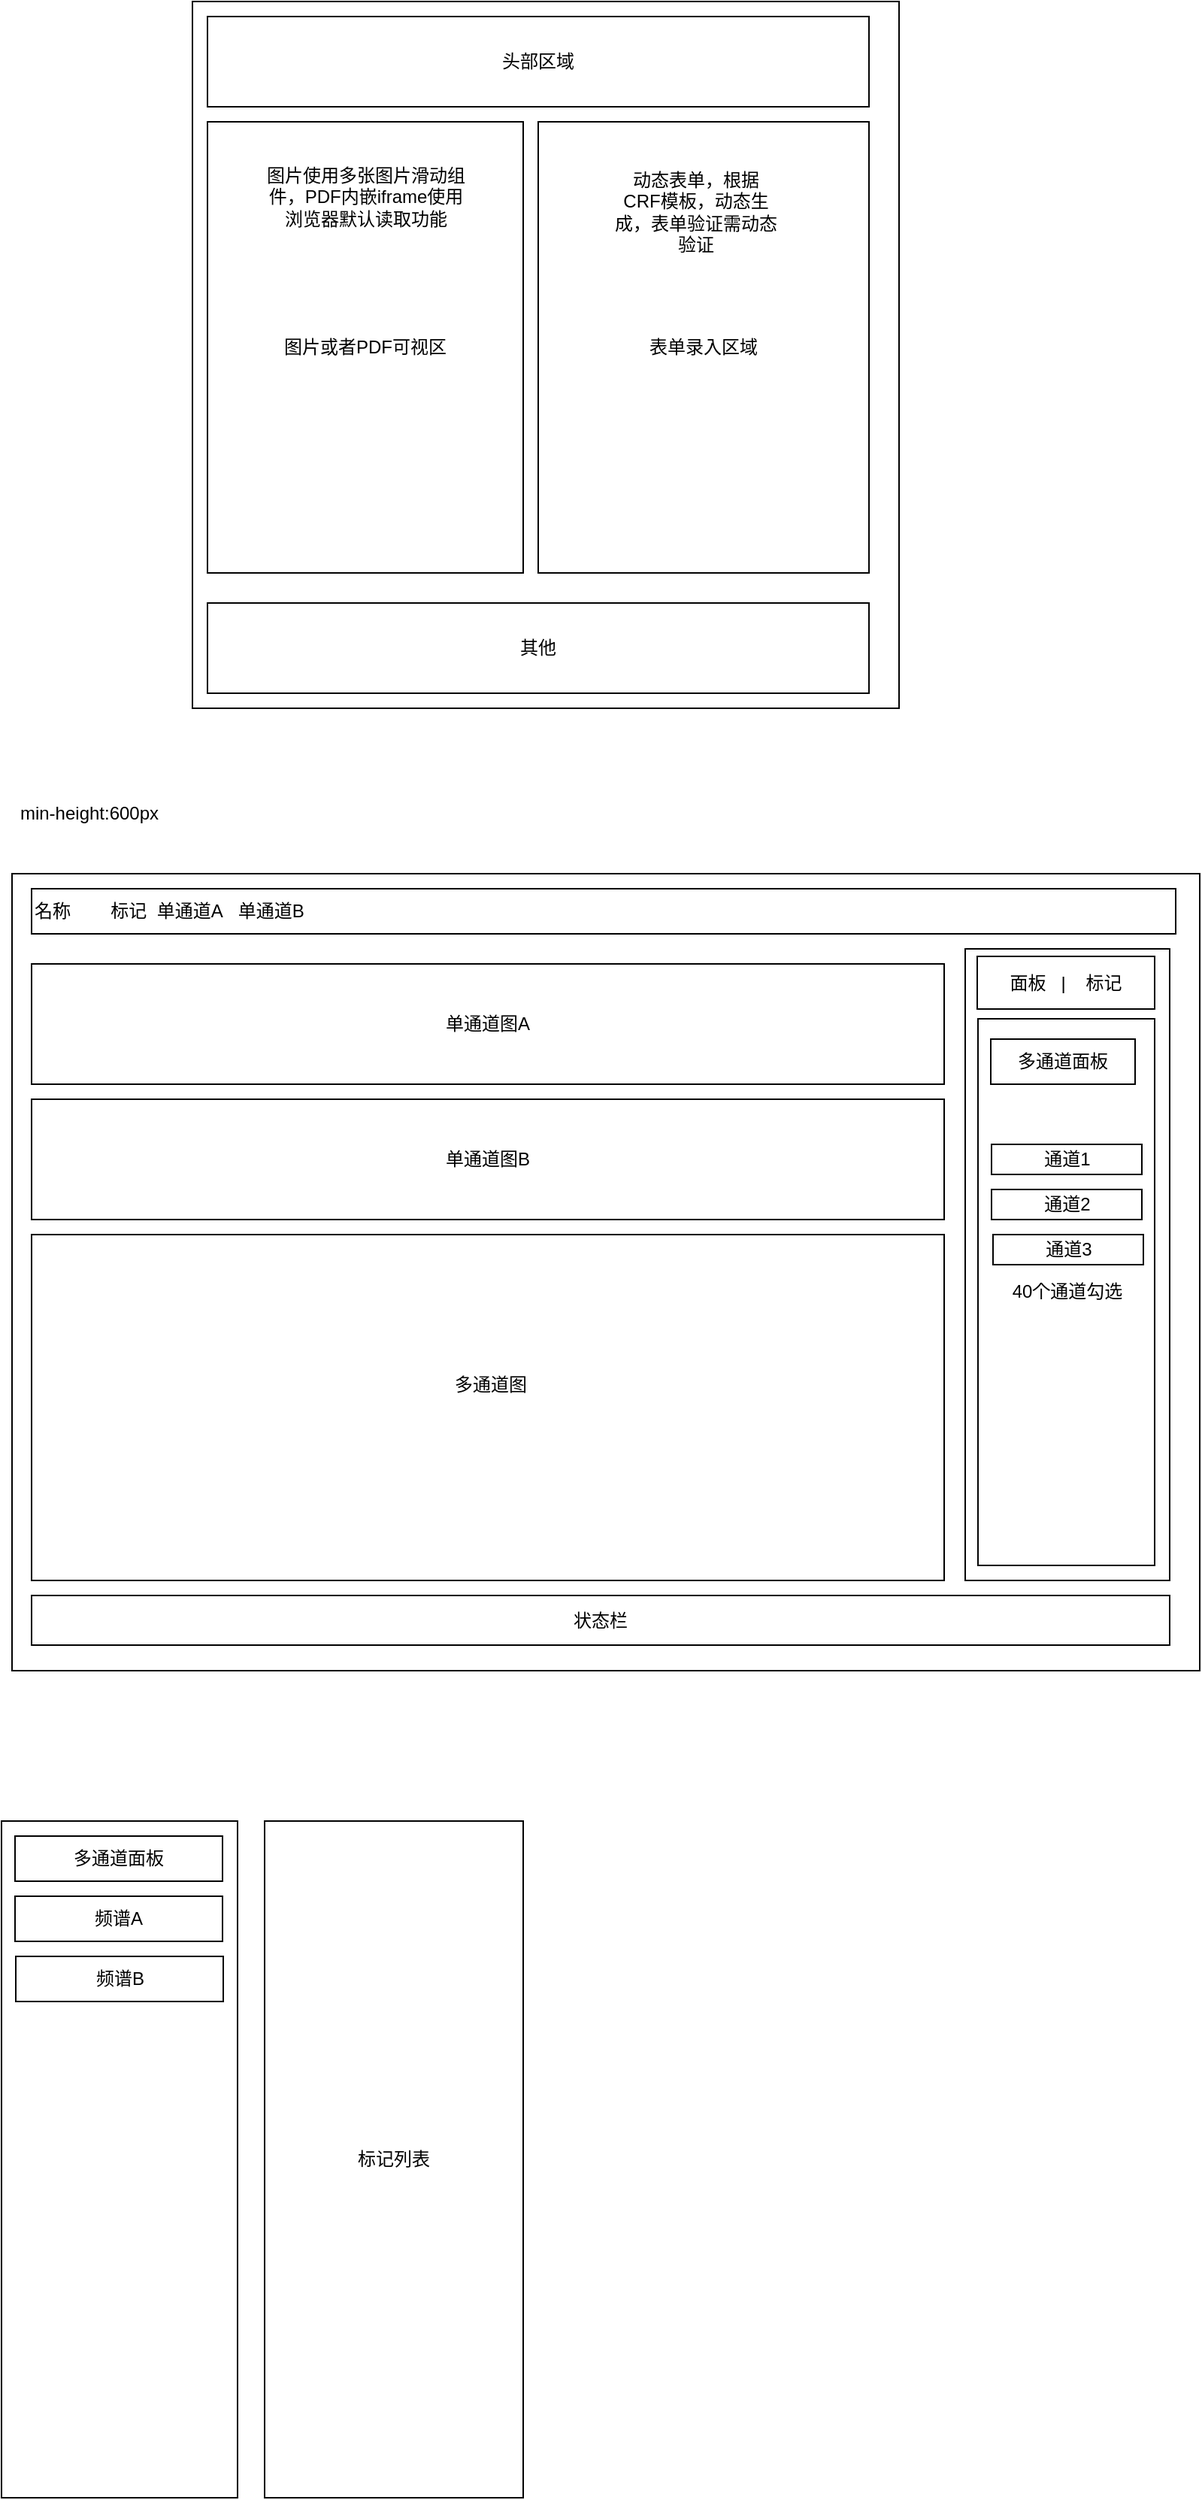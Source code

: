 <mxfile version="16.2.2" type="github">
  <diagram id="HXQpI8AFAVGygzaY-uvE" name="Page-1">
    <mxGraphModel dx="1422" dy="762" grid="1" gridSize="10" guides="1" tooltips="1" connect="1" arrows="1" fold="1" page="1" pageScale="1" pageWidth="827" pageHeight="1169" math="0" shadow="0">
      <root>
        <mxCell id="0" />
        <mxCell id="1" parent="0" />
        <mxCell id="dEXukqFfbBN_6zC94aLe-1" value="" style="whiteSpace=wrap;html=1;aspect=fixed;" parent="1" vertex="1">
          <mxGeometry x="140" y="10" width="470" height="470" as="geometry" />
        </mxCell>
        <mxCell id="dEXukqFfbBN_6zC94aLe-2" value="图片或者PDF可视区" style="rounded=0;whiteSpace=wrap;html=1;" parent="1" vertex="1">
          <mxGeometry x="150" y="90" width="210" height="300" as="geometry" />
        </mxCell>
        <mxCell id="dEXukqFfbBN_6zC94aLe-3" value="表单录入区域" style="rounded=0;whiteSpace=wrap;html=1;" parent="1" vertex="1">
          <mxGeometry x="370" y="90" width="220" height="300" as="geometry" />
        </mxCell>
        <mxCell id="dEXukqFfbBN_6zC94aLe-4" value="头部区域" style="rounded=0;whiteSpace=wrap;html=1;" parent="1" vertex="1">
          <mxGeometry x="150" y="20" width="440" height="60" as="geometry" />
        </mxCell>
        <mxCell id="dEXukqFfbBN_6zC94aLe-5" value="其他" style="rounded=0;whiteSpace=wrap;html=1;" parent="1" vertex="1">
          <mxGeometry x="150" y="410" width="440" height="60" as="geometry" />
        </mxCell>
        <mxCell id="dEXukqFfbBN_6zC94aLe-6" value="图片使用多张图片滑动组件，PDF内嵌iframe使用浏览器默认读取功能" style="text;html=1;strokeColor=none;fillColor=none;align=center;verticalAlign=middle;whiteSpace=wrap;rounded=0;" parent="1" vertex="1">
          <mxGeometry x="184.5" y="110" width="141" height="60" as="geometry" />
        </mxCell>
        <mxCell id="dEXukqFfbBN_6zC94aLe-7" value="动态表单，根据CRF模板，动态生成，表单验证需动态验证" style="text;html=1;strokeColor=none;fillColor=none;align=center;verticalAlign=middle;whiteSpace=wrap;rounded=0;" parent="1" vertex="1">
          <mxGeometry x="420" y="120" width="110" height="60" as="geometry" />
        </mxCell>
        <mxCell id="dEXukqFfbBN_6zC94aLe-10" value="" style="rounded=0;whiteSpace=wrap;html=1;" parent="1" vertex="1">
          <mxGeometry x="20" y="590" width="790" height="530" as="geometry" />
        </mxCell>
        <mxCell id="dEXukqFfbBN_6zC94aLe-11" value="" style="rounded=0;whiteSpace=wrap;html=1;" parent="1" vertex="1">
          <mxGeometry x="33" y="830" width="607" height="230" as="geometry" />
        </mxCell>
        <mxCell id="dEXukqFfbBN_6zC94aLe-12" value="多通道图" style="text;html=1;strokeColor=none;fillColor=none;align=center;verticalAlign=middle;whiteSpace=wrap;rounded=0;" parent="1" vertex="1">
          <mxGeometry x="250" y="920" width="177" height="20" as="geometry" />
        </mxCell>
        <mxCell id="dEXukqFfbBN_6zC94aLe-15" value="单通道图A" style="rounded=0;whiteSpace=wrap;html=1;" parent="1" vertex="1">
          <mxGeometry x="33" y="650" width="607" height="80" as="geometry" />
        </mxCell>
        <mxCell id="dEXukqFfbBN_6zC94aLe-21" value="名称&amp;nbsp; &amp;nbsp; &amp;nbsp; &amp;nbsp; 标记&amp;nbsp; 单通道A&amp;nbsp; &amp;nbsp;单通道B&amp;nbsp;&amp;nbsp;" style="rounded=0;whiteSpace=wrap;html=1;align=left;" parent="1" vertex="1">
          <mxGeometry x="33" y="600" width="761" height="30" as="geometry" />
        </mxCell>
        <mxCell id="VoeNjybom4H6XY1b6rgb-1" value="状态栏" style="rounded=0;whiteSpace=wrap;html=1;" vertex="1" parent="1">
          <mxGeometry x="33" y="1070" width="757" height="33" as="geometry" />
        </mxCell>
        <mxCell id="VoeNjybom4H6XY1b6rgb-2" value="" style="rounded=0;whiteSpace=wrap;html=1;" vertex="1" parent="1">
          <mxGeometry x="654" y="640" width="136" height="420" as="geometry" />
        </mxCell>
        <mxCell id="VoeNjybom4H6XY1b6rgb-3" value="min-height:600px" style="text;html=1;strokeColor=none;fillColor=none;align=center;verticalAlign=middle;whiteSpace=wrap;rounded=0;" vertex="1" parent="1">
          <mxGeometry x="13" y="530" width="117" height="40" as="geometry" />
        </mxCell>
        <mxCell id="VoeNjybom4H6XY1b6rgb-5" value="面板&amp;nbsp; &amp;nbsp;|&amp;nbsp; &amp;nbsp; 标记" style="rounded=0;whiteSpace=wrap;html=1;" vertex="1" parent="1">
          <mxGeometry x="662" y="645" width="118" height="35" as="geometry" />
        </mxCell>
        <mxCell id="VoeNjybom4H6XY1b6rgb-6" value="40个通道勾选" style="rounded=0;whiteSpace=wrap;html=1;" vertex="1" parent="1">
          <mxGeometry x="662.5" y="686.5" width="117.5" height="363.5" as="geometry" />
        </mxCell>
        <mxCell id="VoeNjybom4H6XY1b6rgb-8" value="" style="rounded=0;whiteSpace=wrap;html=1;" vertex="1" parent="1">
          <mxGeometry x="13" y="1220" width="157" height="450" as="geometry" />
        </mxCell>
        <mxCell id="VoeNjybom4H6XY1b6rgb-9" value="多通道面板" style="rounded=0;whiteSpace=wrap;html=1;" vertex="1" parent="1">
          <mxGeometry x="22" y="1230" width="138" height="30" as="geometry" />
        </mxCell>
        <mxCell id="VoeNjybom4H6XY1b6rgb-10" value="频谱A" style="rounded=0;whiteSpace=wrap;html=1;" vertex="1" parent="1">
          <mxGeometry x="22" y="1270" width="138" height="30" as="geometry" />
        </mxCell>
        <mxCell id="VoeNjybom4H6XY1b6rgb-11" value="频谱B" style="rounded=0;whiteSpace=wrap;html=1;" vertex="1" parent="1">
          <mxGeometry x="22.5" y="1310" width="138" height="30" as="geometry" />
        </mxCell>
        <mxCell id="VoeNjybom4H6XY1b6rgb-12" value="标记列表" style="rounded=0;whiteSpace=wrap;html=1;" vertex="1" parent="1">
          <mxGeometry x="188" y="1220" width="172" height="450" as="geometry" />
        </mxCell>
        <mxCell id="VoeNjybom4H6XY1b6rgb-13" value="单通道图B" style="rounded=0;whiteSpace=wrap;html=1;" vertex="1" parent="1">
          <mxGeometry x="33" y="740" width="607" height="80" as="geometry" />
        </mxCell>
        <mxCell id="VoeNjybom4H6XY1b6rgb-14" value="通道1" style="rounded=0;whiteSpace=wrap;html=1;" vertex="1" parent="1">
          <mxGeometry x="671.5" y="770" width="100" height="20" as="geometry" />
        </mxCell>
        <mxCell id="VoeNjybom4H6XY1b6rgb-15" value="通道2" style="rounded=0;whiteSpace=wrap;html=1;" vertex="1" parent="1">
          <mxGeometry x="671.5" y="800" width="100" height="20" as="geometry" />
        </mxCell>
        <mxCell id="VoeNjybom4H6XY1b6rgb-16" value="多通道面板" style="rounded=0;whiteSpace=wrap;html=1;" vertex="1" parent="1">
          <mxGeometry x="671" y="700" width="96" height="30" as="geometry" />
        </mxCell>
        <mxCell id="VoeNjybom4H6XY1b6rgb-17" value="通道3" style="rounded=0;whiteSpace=wrap;html=1;" vertex="1" parent="1">
          <mxGeometry x="672.5" y="830" width="100" height="20" as="geometry" />
        </mxCell>
      </root>
    </mxGraphModel>
  </diagram>
</mxfile>
